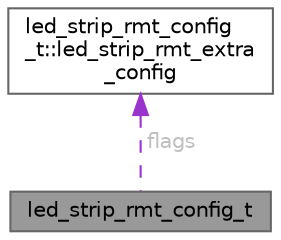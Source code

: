 digraph "led_strip_rmt_config_t"
{
 // LATEX_PDF_SIZE
  bgcolor="transparent";
  edge [fontname=Helvetica,fontsize=10,labelfontname=Helvetica,labelfontsize=10];
  node [fontname=Helvetica,fontsize=10,shape=box,height=0.2,width=0.4];
  Node1 [id="Node000001",label="led_strip_rmt_config_t",height=0.2,width=0.4,color="gray40", fillcolor="grey60", style="filled", fontcolor="black",tooltip="LED Strip RMT specific configuration."];
  Node2 -> Node1 [id="edge1_Node000001_Node000002",dir="back",color="darkorchid3",style="dashed",tooltip=" ",label=" flags",fontcolor="grey" ];
  Node2 [id="Node000002",label="led_strip_rmt_config\l_t::led_strip_rmt_extra\l_config",height=0.2,width=0.4,color="gray40", fillcolor="white", style="filled",URL="$da/d7c/led__strip__rmt_8h.html#d4/d0d/structled__strip__rmt__config__t_1_1led__strip__rmt__extra__config",tooltip=" "];
}
